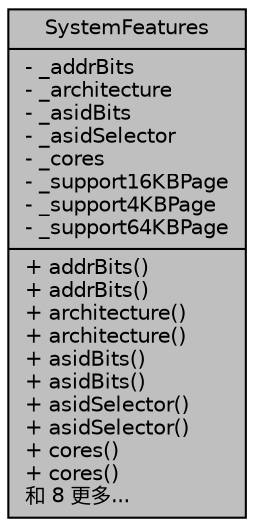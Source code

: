 digraph "SystemFeatures"
{
  edge [fontname="Helvetica",fontsize="10",labelfontname="Helvetica",labelfontsize="10"];
  node [fontname="Helvetica",fontsize="10",shape=record];
  Node878 [label="{SystemFeatures\n|- _addrBits\l- _architecture\l- _asidBits\l- _asidSelector\l- _cores\l- _support16KBPage\l- _support4KBPage\l- _support64KBPage\l|+ addrBits()\l+ addrBits()\l+ architecture()\l+ architecture()\l+ asidBits()\l+ asidBits()\l+ asidSelector()\l+ asidSelector()\l+ cores()\l+ cores()\l和 8 更多...\l}",height=0.2,width=0.4,color="black", fillcolor="grey75", style="filled", fontcolor="black"];
}
